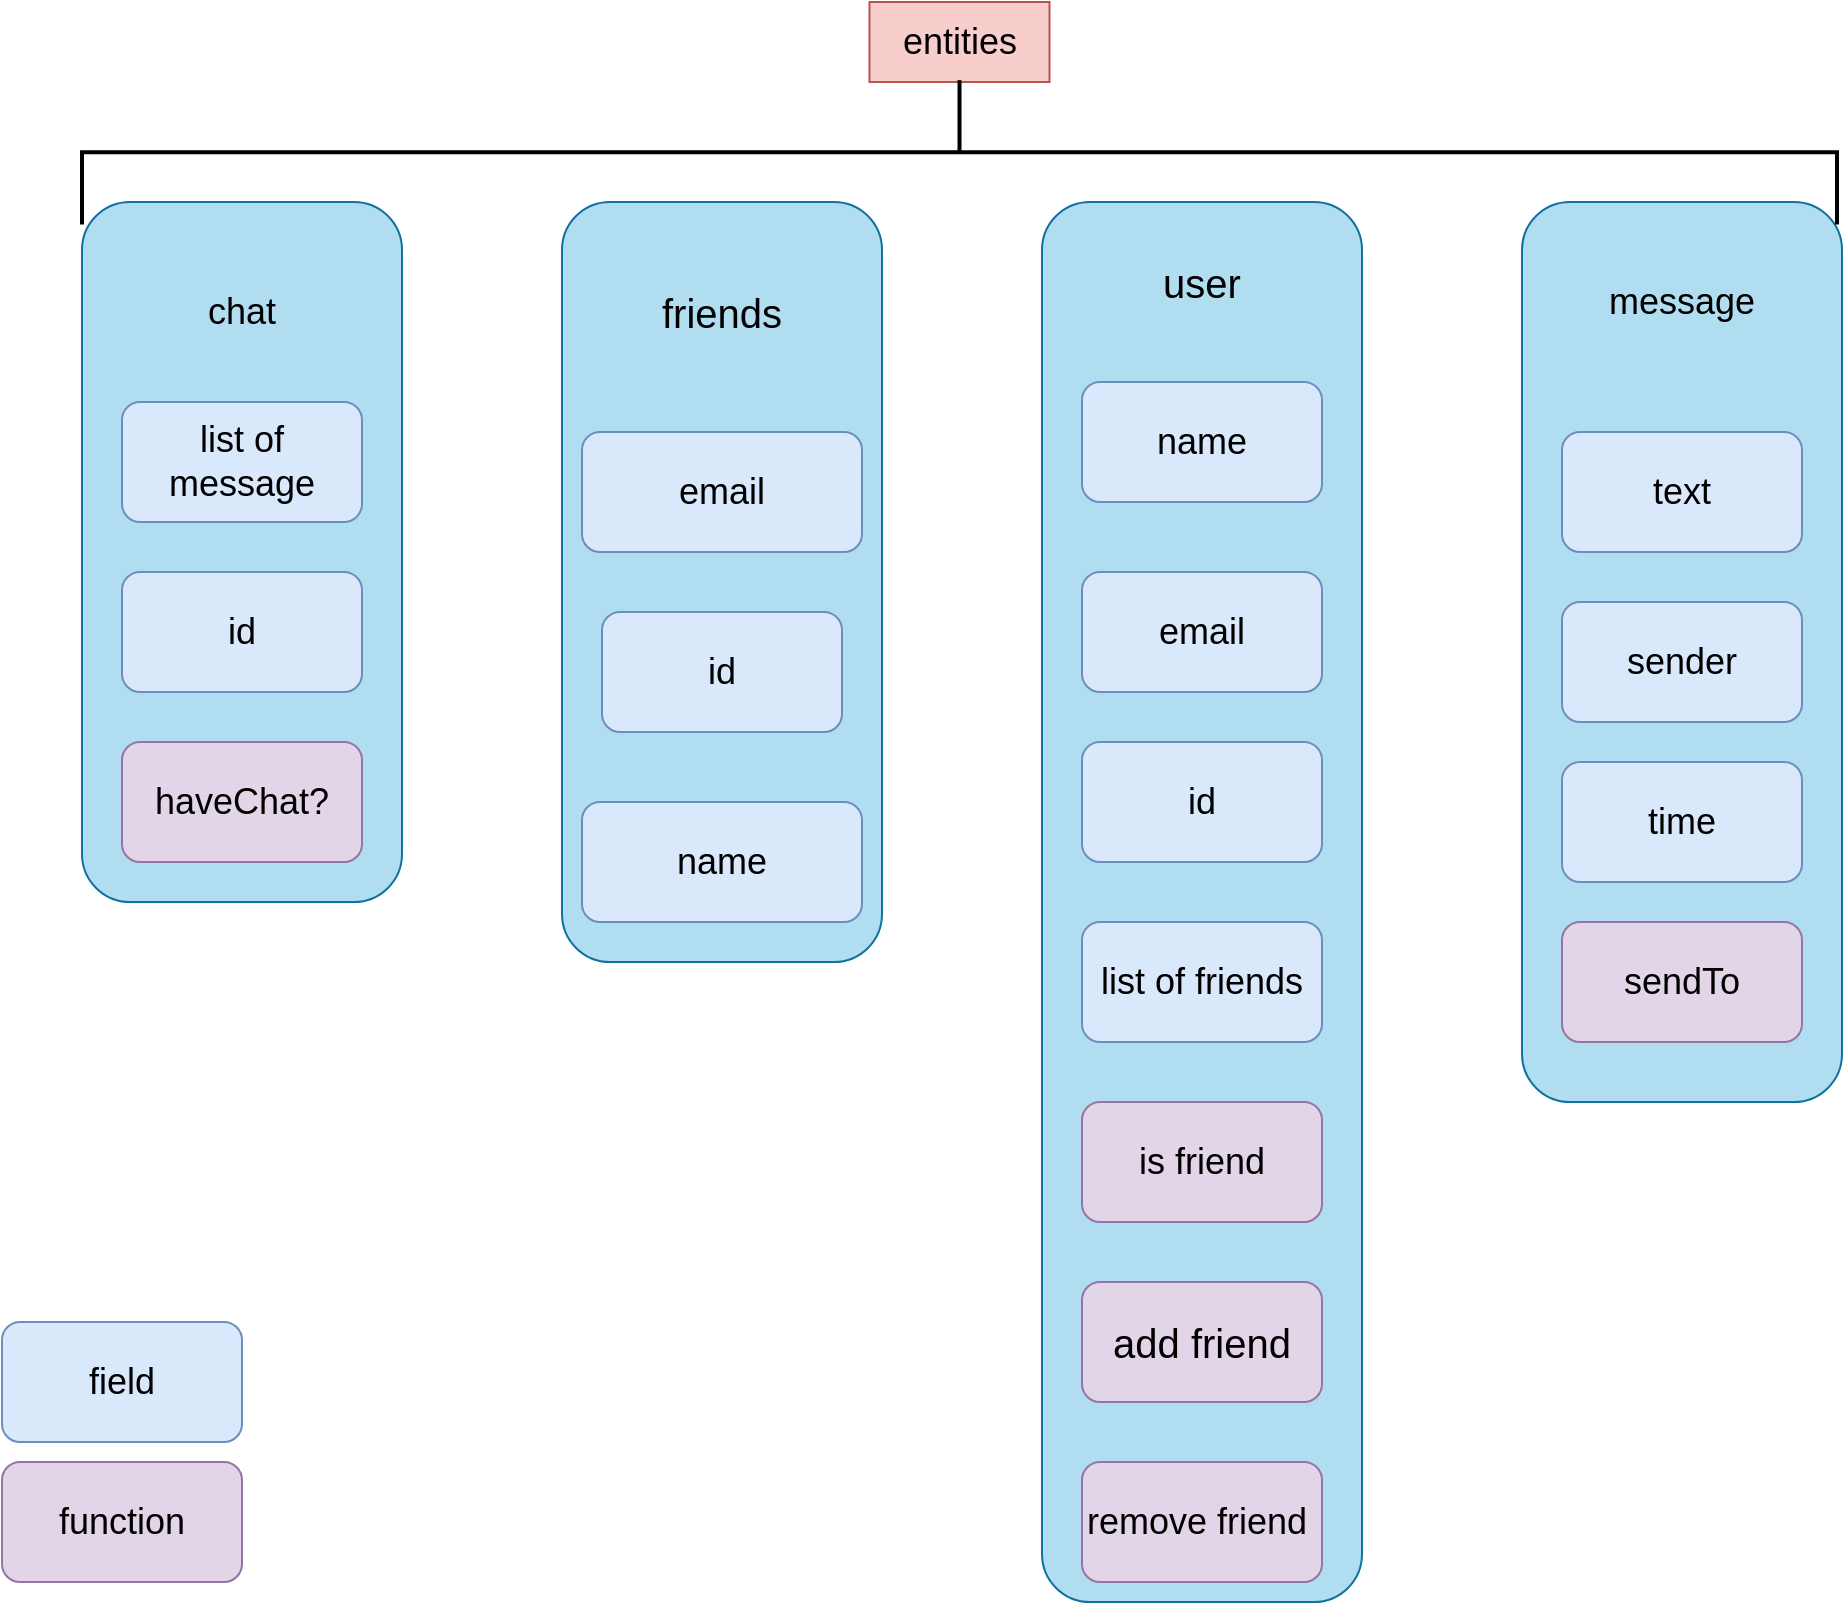 <mxfile version="14.7.0" type="device"><diagram id="KzsSYJXA-0iJ5h-z_fx-" name="Page-1"><mxGraphModel dx="1422" dy="762" grid="1" gridSize="10" guides="1" tooltips="1" connect="1" arrows="1" fold="1" page="1" pageScale="1" pageWidth="1100" pageHeight="850" background="none" math="0" shadow="0"><root><mxCell id="0"/><mxCell id="1" parent="0"/><mxCell id="ylkZzzsN-lz4dm7CabxA-7" value="" style="rounded=1;whiteSpace=wrap;html=1;fontSize=18;fillColor=#b1ddf0;strokeColor=#10739e;" vertex="1" parent="1"><mxGeometry x="360" y="100" width="160" height="380" as="geometry"/></mxCell><mxCell id="ylkZzzsN-lz4dm7CabxA-8" value="name" style="rounded=1;whiteSpace=wrap;html=1;fontSize=18;fillColor=#dae8fc;strokeColor=#6c8ebf;" vertex="1" parent="1"><mxGeometry x="370" y="400" width="140" height="60" as="geometry"/></mxCell><mxCell id="ylkZzzsN-lz4dm7CabxA-9" value="email" style="rounded=1;whiteSpace=wrap;html=1;fontSize=18;fillColor=#dae8fc;strokeColor=#6c8ebf;" vertex="1" parent="1"><mxGeometry x="370" y="215" width="140" height="60" as="geometry"/></mxCell><mxCell id="ylkZzzsN-lz4dm7CabxA-10" value="id" style="rounded=1;whiteSpace=wrap;html=1;fontSize=18;fillColor=#dae8fc;strokeColor=#6c8ebf;" vertex="1" parent="1"><mxGeometry x="380" y="305" width="120" height="60" as="geometry"/></mxCell><mxCell id="ylkZzzsN-lz4dm7CabxA-11" value="friends" style="text;html=1;strokeColor=none;fillColor=none;align=center;verticalAlign=middle;whiteSpace=wrap;rounded=0;fontSize=20;" vertex="1" parent="1"><mxGeometry x="400" y="140" width="80" height="30" as="geometry"/></mxCell><mxCell id="ylkZzzsN-lz4dm7CabxA-12" value="" style="rounded=1;whiteSpace=wrap;html=1;fontSize=18;fillColor=#b1ddf0;strokeColor=#10739e;" vertex="1" parent="1"><mxGeometry x="600" y="100" width="160" height="700" as="geometry"/></mxCell><mxCell id="ylkZzzsN-lz4dm7CabxA-13" value="name" style="rounded=1;whiteSpace=wrap;html=1;fontSize=18;fillColor=#dae8fc;strokeColor=#6c8ebf;" vertex="1" parent="1"><mxGeometry x="620" y="190" width="120" height="60" as="geometry"/></mxCell><mxCell id="ylkZzzsN-lz4dm7CabxA-14" value="email" style="rounded=1;whiteSpace=wrap;html=1;fontSize=18;fillColor=#dae8fc;strokeColor=#6c8ebf;" vertex="1" parent="1"><mxGeometry x="620" y="285" width="120" height="60" as="geometry"/></mxCell><mxCell id="ylkZzzsN-lz4dm7CabxA-15" value="id" style="rounded=1;whiteSpace=wrap;html=1;fontSize=18;fillColor=#dae8fc;strokeColor=#6c8ebf;" vertex="1" parent="1"><mxGeometry x="620" y="370" width="120" height="60" as="geometry"/></mxCell><mxCell id="ylkZzzsN-lz4dm7CabxA-17" value="list of friends" style="rounded=1;whiteSpace=wrap;html=1;fontSize=18;fillColor=#dae8fc;strokeColor=#6c8ebf;" vertex="1" parent="1"><mxGeometry x="620" y="460" width="120" height="60" as="geometry"/></mxCell><mxCell id="ylkZzzsN-lz4dm7CabxA-18" value="is friend" style="rounded=1;whiteSpace=wrap;html=1;fontSize=18;fillColor=#e1d5e7;strokeColor=#9673a6;" vertex="1" parent="1"><mxGeometry x="620" y="550" width="120" height="60" as="geometry"/></mxCell><mxCell id="ylkZzzsN-lz4dm7CabxA-19" value="user" style="text;html=1;strokeColor=none;fillColor=none;align=center;verticalAlign=middle;whiteSpace=wrap;rounded=0;fontSize=20;" vertex="1" parent="1"><mxGeometry x="660" y="130" width="40" height="20" as="geometry"/></mxCell><mxCell id="ylkZzzsN-lz4dm7CabxA-20" value="add friend" style="rounded=1;whiteSpace=wrap;html=1;fontSize=20;fillColor=#e1d5e7;strokeColor=#9673a6;" vertex="1" parent="1"><mxGeometry x="620" y="640" width="120" height="60" as="geometry"/></mxCell><mxCell id="ylkZzzsN-lz4dm7CabxA-21" value="remove friend&amp;nbsp;" style="rounded=1;whiteSpace=wrap;html=1;fontSize=18;fillColor=#e1d5e7;strokeColor=#9673a6;" vertex="1" parent="1"><mxGeometry x="620" y="730" width="120" height="60" as="geometry"/></mxCell><mxCell id="ylkZzzsN-lz4dm7CabxA-23" value="" style="rounded=1;whiteSpace=wrap;html=1;fontSize=18;fillColor=#b1ddf0;strokeColor=#10739e;" vertex="1" parent="1"><mxGeometry x="840" y="100" width="160" height="450" as="geometry"/></mxCell><mxCell id="ylkZzzsN-lz4dm7CabxA-24" value="message" style="text;html=1;strokeColor=none;fillColor=none;align=center;verticalAlign=middle;whiteSpace=wrap;rounded=0;fontSize=18;" vertex="1" parent="1"><mxGeometry x="875" y="140" width="90" height="20" as="geometry"/></mxCell><mxCell id="ylkZzzsN-lz4dm7CabxA-26" value="text" style="rounded=1;whiteSpace=wrap;html=1;fontSize=18;fillColor=#dae8fc;strokeColor=#6c8ebf;" vertex="1" parent="1"><mxGeometry x="860" y="215" width="120" height="60" as="geometry"/></mxCell><mxCell id="ylkZzzsN-lz4dm7CabxA-27" value="sender" style="rounded=1;whiteSpace=wrap;html=1;fontSize=18;fillColor=#dae8fc;strokeColor=#6c8ebf;" vertex="1" parent="1"><mxGeometry x="860" y="300" width="120" height="60" as="geometry"/></mxCell><mxCell id="ylkZzzsN-lz4dm7CabxA-28" value="sendTo" style="rounded=1;whiteSpace=wrap;html=1;fontSize=18;fillColor=#e1d5e7;strokeColor=#9673a6;" vertex="1" parent="1"><mxGeometry x="860" y="460" width="120" height="60" as="geometry"/></mxCell><mxCell id="ylkZzzsN-lz4dm7CabxA-30" value="" style="rounded=1;whiteSpace=wrap;html=1;fontSize=18;fillColor=#b1ddf0;strokeColor=#10739e;" vertex="1" parent="1"><mxGeometry x="120" y="100" width="160" height="350" as="geometry"/></mxCell><mxCell id="ylkZzzsN-lz4dm7CabxA-31" value="list of message" style="rounded=1;whiteSpace=wrap;html=1;fontSize=18;fillColor=#dae8fc;strokeColor=#6c8ebf;" vertex="1" parent="1"><mxGeometry x="140" y="200" width="120" height="60" as="geometry"/></mxCell><mxCell id="ylkZzzsN-lz4dm7CabxA-33" value="time" style="rounded=1;whiteSpace=wrap;html=1;fontSize=18;fillColor=#dae8fc;strokeColor=#6c8ebf;" vertex="1" parent="1"><mxGeometry x="860" y="380" width="120" height="60" as="geometry"/></mxCell><mxCell id="ylkZzzsN-lz4dm7CabxA-34" value="chat" style="text;html=1;strokeColor=none;fillColor=none;align=center;verticalAlign=middle;whiteSpace=wrap;rounded=0;fontSize=18;" vertex="1" parent="1"><mxGeometry x="180" y="145" width="40" height="20" as="geometry"/></mxCell><mxCell id="ylkZzzsN-lz4dm7CabxA-35" value="id" style="rounded=1;whiteSpace=wrap;html=1;fontSize=18;fillColor=#dae8fc;strokeColor=#6c8ebf;" vertex="1" parent="1"><mxGeometry x="140" y="285" width="120" height="60" as="geometry"/></mxCell><mxCell id="ylkZzzsN-lz4dm7CabxA-36" value="haveChat?" style="rounded=1;whiteSpace=wrap;html=1;fontSize=18;fillColor=#e1d5e7;strokeColor=#9673a6;" vertex="1" parent="1"><mxGeometry x="140" y="370" width="120" height="60" as="geometry"/></mxCell><mxCell id="ylkZzzsN-lz4dm7CabxA-43" value="entities" style="rounded=0;whiteSpace=wrap;html=1;fontSize=18;fillColor=#f8cecc;strokeColor=#b85450;" vertex="1" parent="1"><mxGeometry x="513.75" width="90" height="40" as="geometry"/></mxCell><mxCell id="ylkZzzsN-lz4dm7CabxA-44" value="field" style="rounded=1;whiteSpace=wrap;html=1;fontSize=18;fillColor=#dae8fc;strokeColor=#6c8ebf;" vertex="1" parent="1"><mxGeometry x="80" y="660" width="120" height="60" as="geometry"/></mxCell><mxCell id="ylkZzzsN-lz4dm7CabxA-45" value="function" style="rounded=1;whiteSpace=wrap;html=1;fontSize=18;fillColor=#e1d5e7;strokeColor=#9673a6;" vertex="1" parent="1"><mxGeometry x="80" y="730" width="120" height="60" as="geometry"/></mxCell><mxCell id="ylkZzzsN-lz4dm7CabxA-47" value="" style="strokeWidth=2;html=1;shape=mxgraph.flowchart.annotation_2;align=left;labelPosition=right;pointerEvents=1;fontSize=18;rotation=90;" vertex="1" parent="1"><mxGeometry x="522.66" y="-363.59" width="72.19" height="877.5" as="geometry"/></mxCell></root></mxGraphModel></diagram></mxfile>